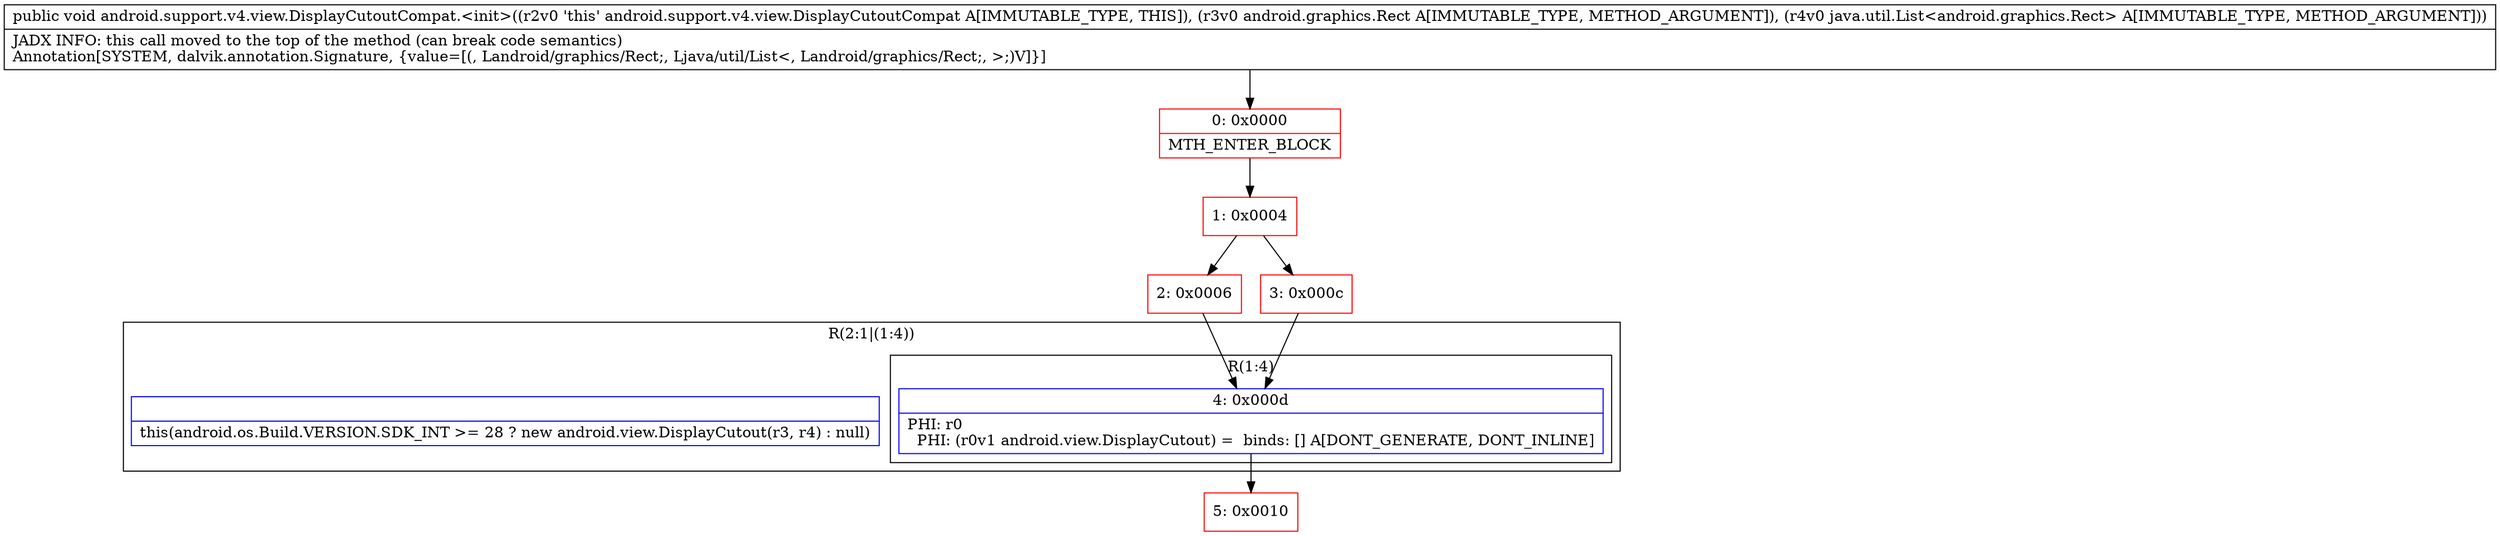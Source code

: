 digraph "CFG forandroid.support.v4.view.DisplayCutoutCompat.\<init\>(Landroid\/graphics\/Rect;Ljava\/util\/List;)V" {
subgraph cluster_Region_1415338202 {
label = "R(2:1|(1:4))";
node [shape=record,color=blue];
Node_InsnContainer_125180157 [shape=record,label="{|this(android.os.Build.VERSION.SDK_INT \>= 28 ? new android.view.DisplayCutout(r3, r4) : null)\l}"];
subgraph cluster_Region_625743088 {
label = "R(1:4)";
node [shape=record,color=blue];
Node_4 [shape=record,label="{4\:\ 0x000d|PHI: r0 \l  PHI: (r0v1 android.view.DisplayCutout) =  binds: [] A[DONT_GENERATE, DONT_INLINE]\l}"];
}
}
Node_0 [shape=record,color=red,label="{0\:\ 0x0000|MTH_ENTER_BLOCK\l}"];
Node_1 [shape=record,color=red,label="{1\:\ 0x0004}"];
Node_2 [shape=record,color=red,label="{2\:\ 0x0006}"];
Node_3 [shape=record,color=red,label="{3\:\ 0x000c}"];
Node_5 [shape=record,color=red,label="{5\:\ 0x0010}"];
MethodNode[shape=record,label="{public void android.support.v4.view.DisplayCutoutCompat.\<init\>((r2v0 'this' android.support.v4.view.DisplayCutoutCompat A[IMMUTABLE_TYPE, THIS]), (r3v0 android.graphics.Rect A[IMMUTABLE_TYPE, METHOD_ARGUMENT]), (r4v0 java.util.List\<android.graphics.Rect\> A[IMMUTABLE_TYPE, METHOD_ARGUMENT]))  | JADX INFO: this call moved to the top of the method (can break code semantics)\lAnnotation[SYSTEM, dalvik.annotation.Signature, \{value=[(, Landroid\/graphics\/Rect;, Ljava\/util\/List\<, Landroid\/graphics\/Rect;, \>;)V]\}]\l}"];
MethodNode -> Node_0;
Node_4 -> Node_5;
Node_0 -> Node_1;
Node_1 -> Node_2;
Node_1 -> Node_3;
Node_2 -> Node_4;
Node_3 -> Node_4;
}


